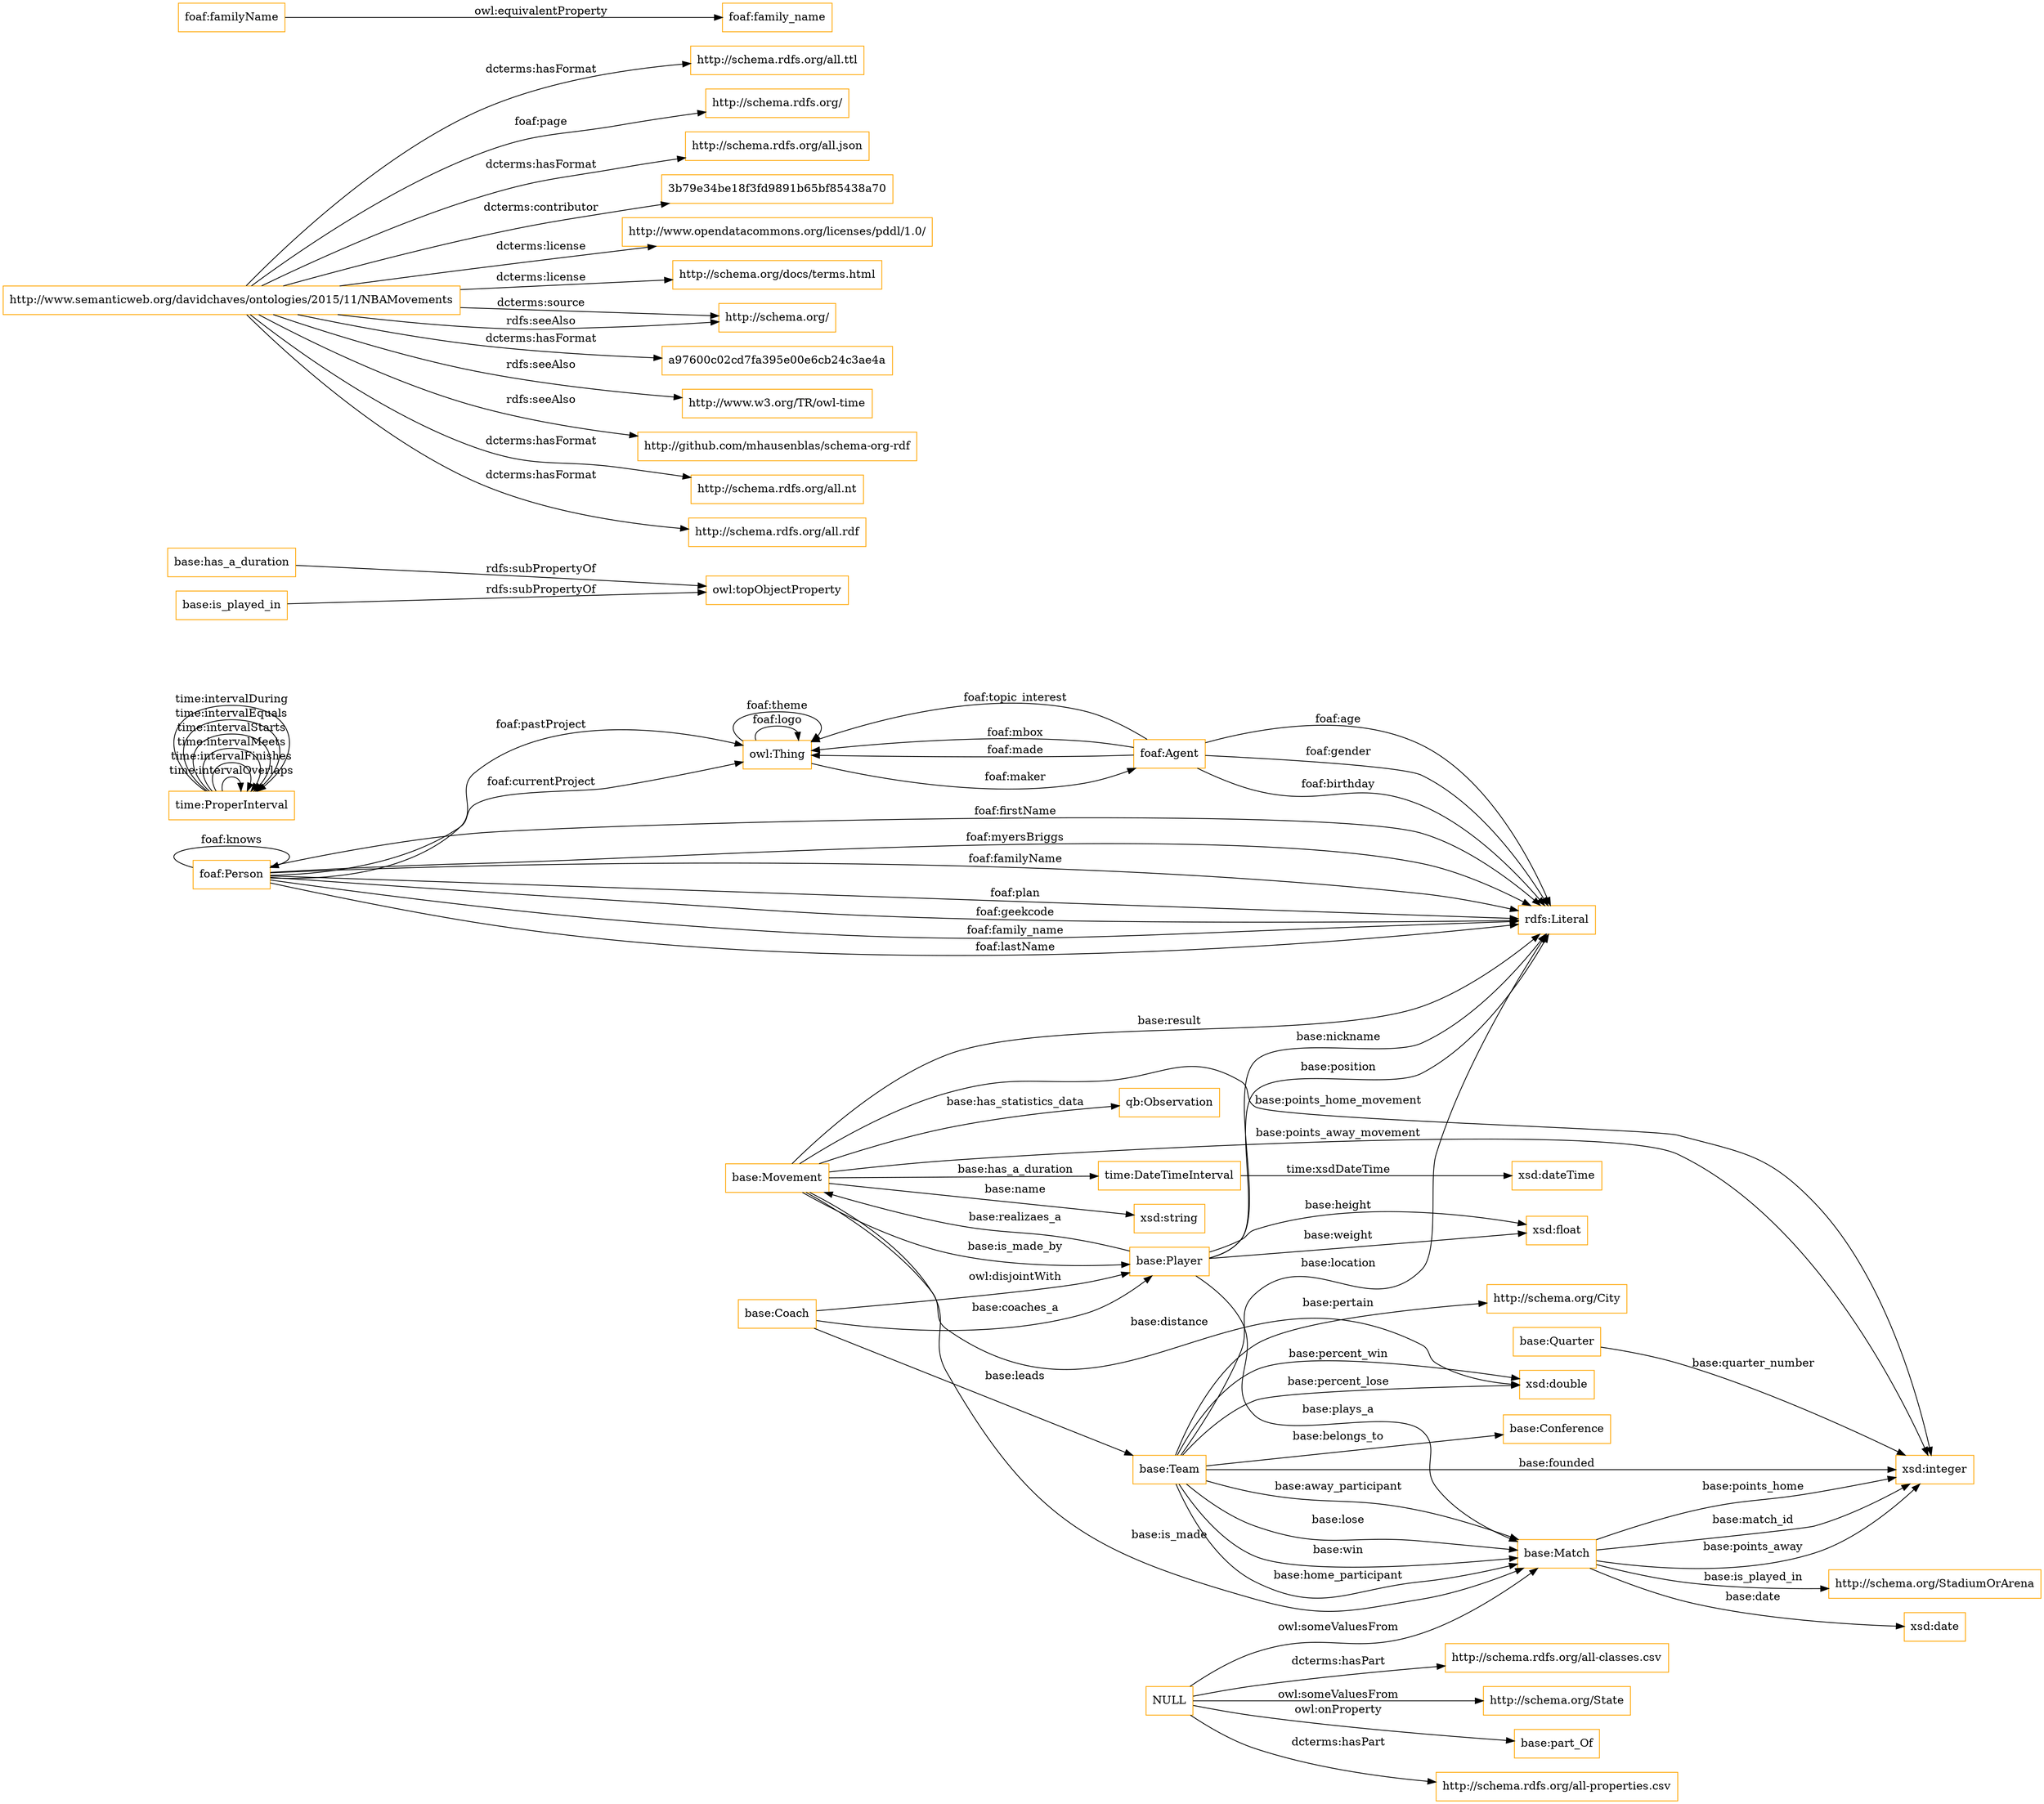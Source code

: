 digraph ar2dtool_diagram { 
rankdir=LR;
size="1501"
node [shape = rectangle, color="orange"]; "time:DateTimeInterval" "base:Team" "base:Coach" "time:ProperInterval" "http://schema.org/State" "http://schema.org/City" "foaf:Person" "base:Player" "base:Quarter" "http://schema.org/StadiumOrArena" "base:Match" "qb:Observation" "base:Movement" "base:Conference" ; /*classes style*/
	"base:Coach" -> "base:Player" [ label = "owl:disjointWith" ];
	"base:has_a_duration" -> "owl:topObjectProperty" [ label = "rdfs:subPropertyOf" ];
	"http://www.semanticweb.org/davidchaves/ontologies/2015/11/NBAMovements" -> "http://schema.rdfs.org/all.ttl" [ label = "dcterms:hasFormat" ];
	"http://www.semanticweb.org/davidchaves/ontologies/2015/11/NBAMovements" -> "http://schema.rdfs.org/" [ label = "foaf:page" ];
	"http://www.semanticweb.org/davidchaves/ontologies/2015/11/NBAMovements" -> "http://schema.rdfs.org/all.json" [ label = "dcterms:hasFormat" ];
	"http://www.semanticweb.org/davidchaves/ontologies/2015/11/NBAMovements" -> "3b79e34be18f3fd9891b65bf85438a70" [ label = "dcterms:contributor" ];
	"http://www.semanticweb.org/davidchaves/ontologies/2015/11/NBAMovements" -> "http://www.opendatacommons.org/licenses/pddl/1.0/" [ label = "dcterms:license" ];
	"http://www.semanticweb.org/davidchaves/ontologies/2015/11/NBAMovements" -> "http://schema.org/docs/terms.html" [ label = "dcterms:license" ];
	"http://www.semanticweb.org/davidchaves/ontologies/2015/11/NBAMovements" -> "http://schema.org/" [ label = "dcterms:source" ];
	"http://www.semanticweb.org/davidchaves/ontologies/2015/11/NBAMovements" -> "a97600c02cd7fa395e00e6cb24c3ae4a" [ label = "dcterms:hasFormat" ];
	"http://www.semanticweb.org/davidchaves/ontologies/2015/11/NBAMovements" -> "http://www.w3.org/TR/owl-time" [ label = "rdfs:seeAlso" ];
	"http://www.semanticweb.org/davidchaves/ontologies/2015/11/NBAMovements" -> "http://schema.org/" [ label = "rdfs:seeAlso" ];
	"http://www.semanticweb.org/davidchaves/ontologies/2015/11/NBAMovements" -> "http://github.com/mhausenblas/schema-org-rdf" [ label = "rdfs:seeAlso" ];
	"http://www.semanticweb.org/davidchaves/ontologies/2015/11/NBAMovements" -> "http://schema.rdfs.org/all.nt" [ label = "dcterms:hasFormat" ];
	"http://www.semanticweb.org/davidchaves/ontologies/2015/11/NBAMovements" -> "http://schema.rdfs.org/all.rdf" [ label = "dcterms:hasFormat" ];
	"base:is_played_in" -> "owl:topObjectProperty" [ label = "rdfs:subPropertyOf" ];
	"foaf:familyName" -> "foaf:family_name" [ label = "owl:equivalentProperty" ];
	"NULL" -> "http://schema.org/State" [ label = "owl:someValuesFrom" ];
	"NULL" -> "base:Match" [ label = "owl:someValuesFrom" ];
	"NULL" -> "base:part_Of" [ label = "owl:onProperty" ];
	"NULL" -> "http://schema.rdfs.org/all-properties.csv" [ label = "dcterms:hasPart" ];
	"NULL" -> "http://schema.rdfs.org/all-classes.csv" [ label = "dcterms:hasPart" ];
	"base:Team" -> "http://schema.org/City" [ label = "base:pertain" ];
	"base:Match" -> "xsd:integer" [ label = "base:points_away" ];
	"base:Movement" -> "xsd:string" [ label = "base:name" ];
	"base:Player" -> "rdfs:Literal" [ label = "base:position" ];
	"base:Team" -> "xsd:integer" [ label = "base:founded" ];
	"base:Player" -> "xsd:float" [ label = "base:weight" ];
	"base:Movement" -> "base:Match" [ label = "base:is_made" ];
	"base:Movement" -> "base:Player" [ label = "base:is_made_by" ];
	"base:Team" -> "base:Match" [ label = "base:away_participant" ];
	"foaf:Person" -> "owl:Thing" [ label = "foaf:pastProject" ];
	"time:ProperInterval" -> "time:ProperInterval" [ label = "time:intervalOverlaps" ];
	"foaf:Person" -> "rdfs:Literal" [ label = "foaf:firstName" ];
	"base:Player" -> "base:Movement" [ label = "base:realizaes_a" ];
	"base:Team" -> "base:Conference" [ label = "base:belongs_to" ];
	"time:DateTimeInterval" -> "xsd:dateTime" [ label = "time:xsdDateTime" ];
	"foaf:Agent" -> "owl:Thing" [ label = "foaf:topic_interest" ];
	"base:Match" -> "xsd:date" [ label = "base:date" ];
	"base:Player" -> "rdfs:Literal" [ label = "base:nickname" ];
	"base:Team" -> "rdfs:Literal" [ label = "base:location" ];
	"base:Match" -> "xsd:integer" [ label = "base:points_home" ];
	"base:Team" -> "xsd:double" [ label = "base:percent_win" ];
	"foaf:Agent" -> "rdfs:Literal" [ label = "foaf:gender" ];
	"base:Match" -> "xsd:integer" [ label = "base:match_id" ];
	"base:Team" -> "base:Match" [ label = "base:lose" ];
	"base:Movement" -> "xsd:integer" [ label = "base:points_away_movement" ];
	"base:Movement" -> "rdfs:Literal" [ label = "base:result" ];
	"base:Team" -> "base:Match" [ label = "base:win" ];
	"base:Player" -> "xsd:float" [ label = "base:height" ];
	"time:ProperInterval" -> "time:ProperInterval" [ label = "time:intervalFinishes" ];
	"owl:Thing" -> "foaf:Agent" [ label = "foaf:maker" ];
	"base:Team" -> "base:Match" [ label = "base:home_participant" ];
	"base:Movement" -> "time:DateTimeInterval" [ label = "base:has_a_duration" ];
	"foaf:Person" -> "rdfs:Literal" [ label = "foaf:myersBriggs" ];
	"foaf:Person" -> "rdfs:Literal" [ label = "foaf:familyName" ];
	"time:ProperInterval" -> "time:ProperInterval" [ label = "time:intervalMeets" ];
	"base:Movement" -> "xsd:double" [ label = "base:distance" ];
	"foaf:Agent" -> "owl:Thing" [ label = "foaf:mbox" ];
	"foaf:Person" -> "foaf:Person" [ label = "foaf:knows" ];
	"owl:Thing" -> "owl:Thing" [ label = "foaf:logo" ];
	"owl:Thing" -> "owl:Thing" [ label = "foaf:theme" ];
	"base:Coach" -> "base:Team" [ label = "base:leads" ];
	"time:ProperInterval" -> "time:ProperInterval" [ label = "time:intervalStarts" ];
	"foaf:Person" -> "rdfs:Literal" [ label = "foaf:plan" ];
	"foaf:Person" -> "rdfs:Literal" [ label = "foaf:geekcode" ];
	"base:Team" -> "xsd:double" [ label = "base:percent_lose" ];
	"foaf:Person" -> "rdfs:Literal" [ label = "foaf:family_name" ];
	"base:Movement" -> "qb:Observation" [ label = "base:has_statistics_data" ];
	"base:Coach" -> "base:Player" [ label = "base:coaches_a" ];
	"base:Movement" -> "xsd:integer" [ label = "base:points_home_movement" ];
	"foaf:Agent" -> "owl:Thing" [ label = "foaf:made" ];
	"foaf:Person" -> "owl:Thing" [ label = "foaf:currentProject" ];
	"time:ProperInterval" -> "time:ProperInterval" [ label = "time:intervalEquals" ];
	"time:ProperInterval" -> "time:ProperInterval" [ label = "time:intervalDuring" ];
	"foaf:Person" -> "rdfs:Literal" [ label = "foaf:lastName" ];
	"foaf:Agent" -> "rdfs:Literal" [ label = "foaf:birthday" ];
	"base:Player" -> "base:Match" [ label = "base:plays_a" ];
	"base:Match" -> "http://schema.org/StadiumOrArena" [ label = "base:is_played_in" ];
	"foaf:Agent" -> "rdfs:Literal" [ label = "foaf:age" ];
	"base:Quarter" -> "xsd:integer" [ label = "base:quarter_number" ];

}
